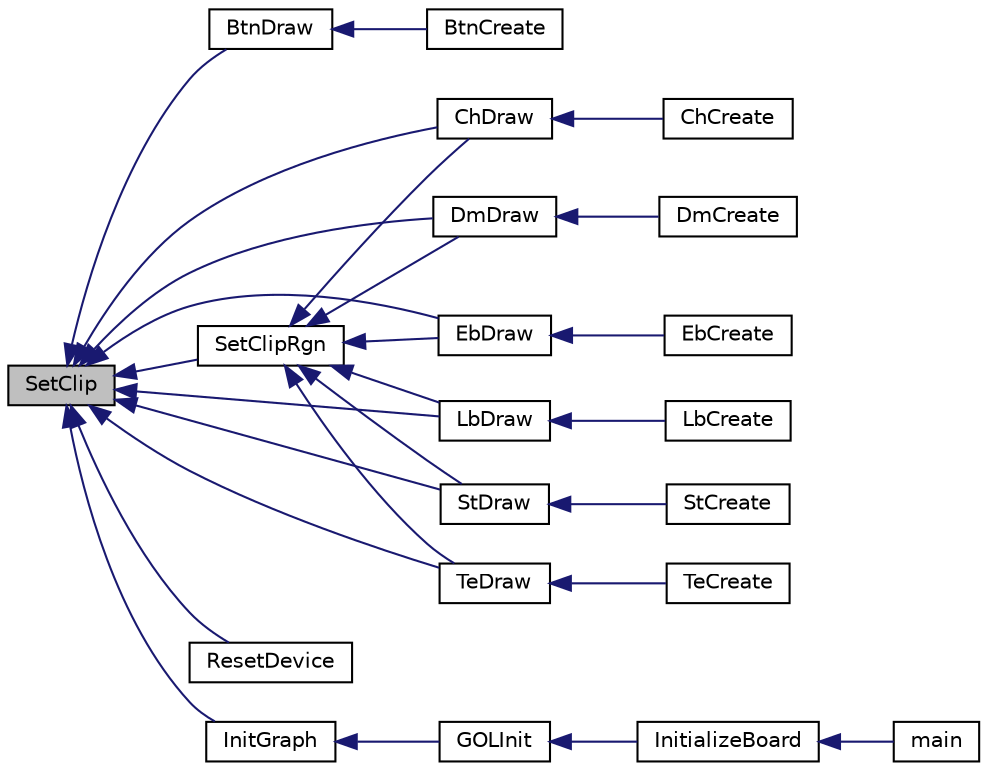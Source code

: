 digraph "SetClip"
{
  edge [fontname="Helvetica",fontsize="10",labelfontname="Helvetica",labelfontsize="10"];
  node [fontname="Helvetica",fontsize="10",shape=record];
  rankdir="LR";
  Node1 [label="SetClip",height=0.2,width=0.4,color="black", fillcolor="grey75", style="filled", fontcolor="black"];
  Node1 -> Node2 [dir="back",color="midnightblue",fontsize="10",style="solid",fontname="Helvetica"];
  Node2 [label="BtnDraw",height=0.2,width=0.4,color="black", fillcolor="white", style="filled",URL="$_button_8h.html#abbe1146f1099bd0efcd920b38e48f7c0"];
  Node2 -> Node3 [dir="back",color="midnightblue",fontsize="10",style="solid",fontname="Helvetica"];
  Node3 [label="BtnCreate",height=0.2,width=0.4,color="black", fillcolor="white", style="filled",URL="$_button_8h.html#a58bae4324dd2fe73c331fbcde3e997e0"];
  Node1 -> Node4 [dir="back",color="midnightblue",fontsize="10",style="solid",fontname="Helvetica"];
  Node4 [label="ChDraw",height=0.2,width=0.4,color="black", fillcolor="white", style="filled",URL="$_chart_8h.html#ae94d3144d62a125f960cc138130721bb"];
  Node4 -> Node5 [dir="back",color="midnightblue",fontsize="10",style="solid",fontname="Helvetica"];
  Node5 [label="ChCreate",height=0.2,width=0.4,color="black", fillcolor="white", style="filled",URL="$_chart_8h.html#a5acd1aa33b2b87e8c6d976c1bcdfadf9"];
  Node1 -> Node6 [dir="back",color="midnightblue",fontsize="10",style="solid",fontname="Helvetica"];
  Node6 [label="DmDraw",height=0.2,width=0.4,color="black", fillcolor="white", style="filled",URL="$_digital_meter_8h.html#a2270225980edf29eb09aa3215e445c95"];
  Node6 -> Node7 [dir="back",color="midnightblue",fontsize="10",style="solid",fontname="Helvetica"];
  Node7 [label="DmCreate",height=0.2,width=0.4,color="black", fillcolor="white", style="filled",URL="$_digital_meter_8h.html#a92fc022c971174401fc933ed2fc8a852"];
  Node1 -> Node8 [dir="back",color="midnightblue",fontsize="10",style="solid",fontname="Helvetica"];
  Node8 [label="ResetDevice",height=0.2,width=0.4,color="black", fillcolor="white", style="filled",URL="$mchp_gfx_drv_8c.html#a6d4d054030dc1ccdc7b875d4877ec9b7"];
  Node1 -> Node9 [dir="back",color="midnightblue",fontsize="10",style="solid",fontname="Helvetica"];
  Node9 [label="SetClipRgn",height=0.2,width=0.4,color="black", fillcolor="white", style="filled",URL="$_display_driver_8h.html#acaeb6c748e0548309c45660d7f0d5402"];
  Node9 -> Node4 [dir="back",color="midnightblue",fontsize="10",style="solid",fontname="Helvetica"];
  Node9 -> Node6 [dir="back",color="midnightblue",fontsize="10",style="solid",fontname="Helvetica"];
  Node9 -> Node10 [dir="back",color="midnightblue",fontsize="10",style="solid",fontname="Helvetica"];
  Node10 [label="EbDraw",height=0.2,width=0.4,color="black", fillcolor="white", style="filled",URL="$_edit_box_8h.html#aa62476b8c9ee6fd4acade2e21c4b2adb"];
  Node10 -> Node11 [dir="back",color="midnightblue",fontsize="10",style="solid",fontname="Helvetica"];
  Node11 [label="EbCreate",height=0.2,width=0.4,color="black", fillcolor="white", style="filled",URL="$_edit_box_8h.html#a3f6da3c8eb9028edaaae00dc7dbe38a5"];
  Node9 -> Node12 [dir="back",color="midnightblue",fontsize="10",style="solid",fontname="Helvetica"];
  Node12 [label="LbDraw",height=0.2,width=0.4,color="black", fillcolor="white", style="filled",URL="$_list_box_8h.html#a758bba266f1d0788d9a0c4b97b7c64da"];
  Node12 -> Node13 [dir="back",color="midnightblue",fontsize="10",style="solid",fontname="Helvetica"];
  Node13 [label="LbCreate",height=0.2,width=0.4,color="black", fillcolor="white", style="filled",URL="$_list_box_8h.html#a46b6f8a76f784014b5f7dbee460a6cf9"];
  Node9 -> Node14 [dir="back",color="midnightblue",fontsize="10",style="solid",fontname="Helvetica"];
  Node14 [label="StDraw",height=0.2,width=0.4,color="black", fillcolor="white", style="filled",URL="$_static_text_8h.html#ad197e77a6fb1d888db97f7fe77b3f436"];
  Node14 -> Node15 [dir="back",color="midnightblue",fontsize="10",style="solid",fontname="Helvetica"];
  Node15 [label="StCreate",height=0.2,width=0.4,color="black", fillcolor="white", style="filled",URL="$_static_text_8h.html#aabec2f136ce57cfb5f19790408ac9fbc"];
  Node9 -> Node16 [dir="back",color="midnightblue",fontsize="10",style="solid",fontname="Helvetica"];
  Node16 [label="TeDraw",height=0.2,width=0.4,color="black", fillcolor="white", style="filled",URL="$_text_entry_8h.html#a8bdd75439fcce4ea923987097241c6ce"];
  Node16 -> Node17 [dir="back",color="midnightblue",fontsize="10",style="solid",fontname="Helvetica"];
  Node17 [label="TeCreate",height=0.2,width=0.4,color="black", fillcolor="white", style="filled",URL="$_text_entry_8h.html#af1d2045c270eadb98c741942dabfa52a"];
  Node1 -> Node10 [dir="back",color="midnightblue",fontsize="10",style="solid",fontname="Helvetica"];
  Node1 -> Node12 [dir="back",color="midnightblue",fontsize="10",style="solid",fontname="Helvetica"];
  Node1 -> Node18 [dir="back",color="midnightblue",fontsize="10",style="solid",fontname="Helvetica"];
  Node18 [label="InitGraph",height=0.2,width=0.4,color="black", fillcolor="white", style="filled",URL="$_primitive_8h.html#a463bbcc8bd1af46a65d2f67d5eda91b9"];
  Node18 -> Node19 [dir="back",color="midnightblue",fontsize="10",style="solid",fontname="Helvetica"];
  Node19 [label="GOLInit",height=0.2,width=0.4,color="black", fillcolor="white", style="filled",URL="$_g_o_l_8h.html#aee564482e8bdd0cd4c5999a03499d14a"];
  Node19 -> Node20 [dir="back",color="midnightblue",fontsize="10",style="solid",fontname="Helvetica"];
  Node20 [label="InitializeBoard",height=0.2,width=0.4,color="black", fillcolor="white", style="filled",URL="$_graphics_2_g_d_d_2_default___template_2_main_8c.html#a9d407cc5d1f74ec0206881c1562d8af5"];
  Node20 -> Node21 [dir="back",color="midnightblue",fontsize="10",style="solid",fontname="Helvetica"];
  Node21 [label="main",height=0.2,width=0.4,color="black", fillcolor="white", style="filled",URL="$_graphics_2_g_d_d_2_default___template_2_main_8c.html#a840291bc02cba5474a4cb46a9b9566fe"];
  Node1 -> Node14 [dir="back",color="midnightblue",fontsize="10",style="solid",fontname="Helvetica"];
  Node1 -> Node16 [dir="back",color="midnightblue",fontsize="10",style="solid",fontname="Helvetica"];
}
